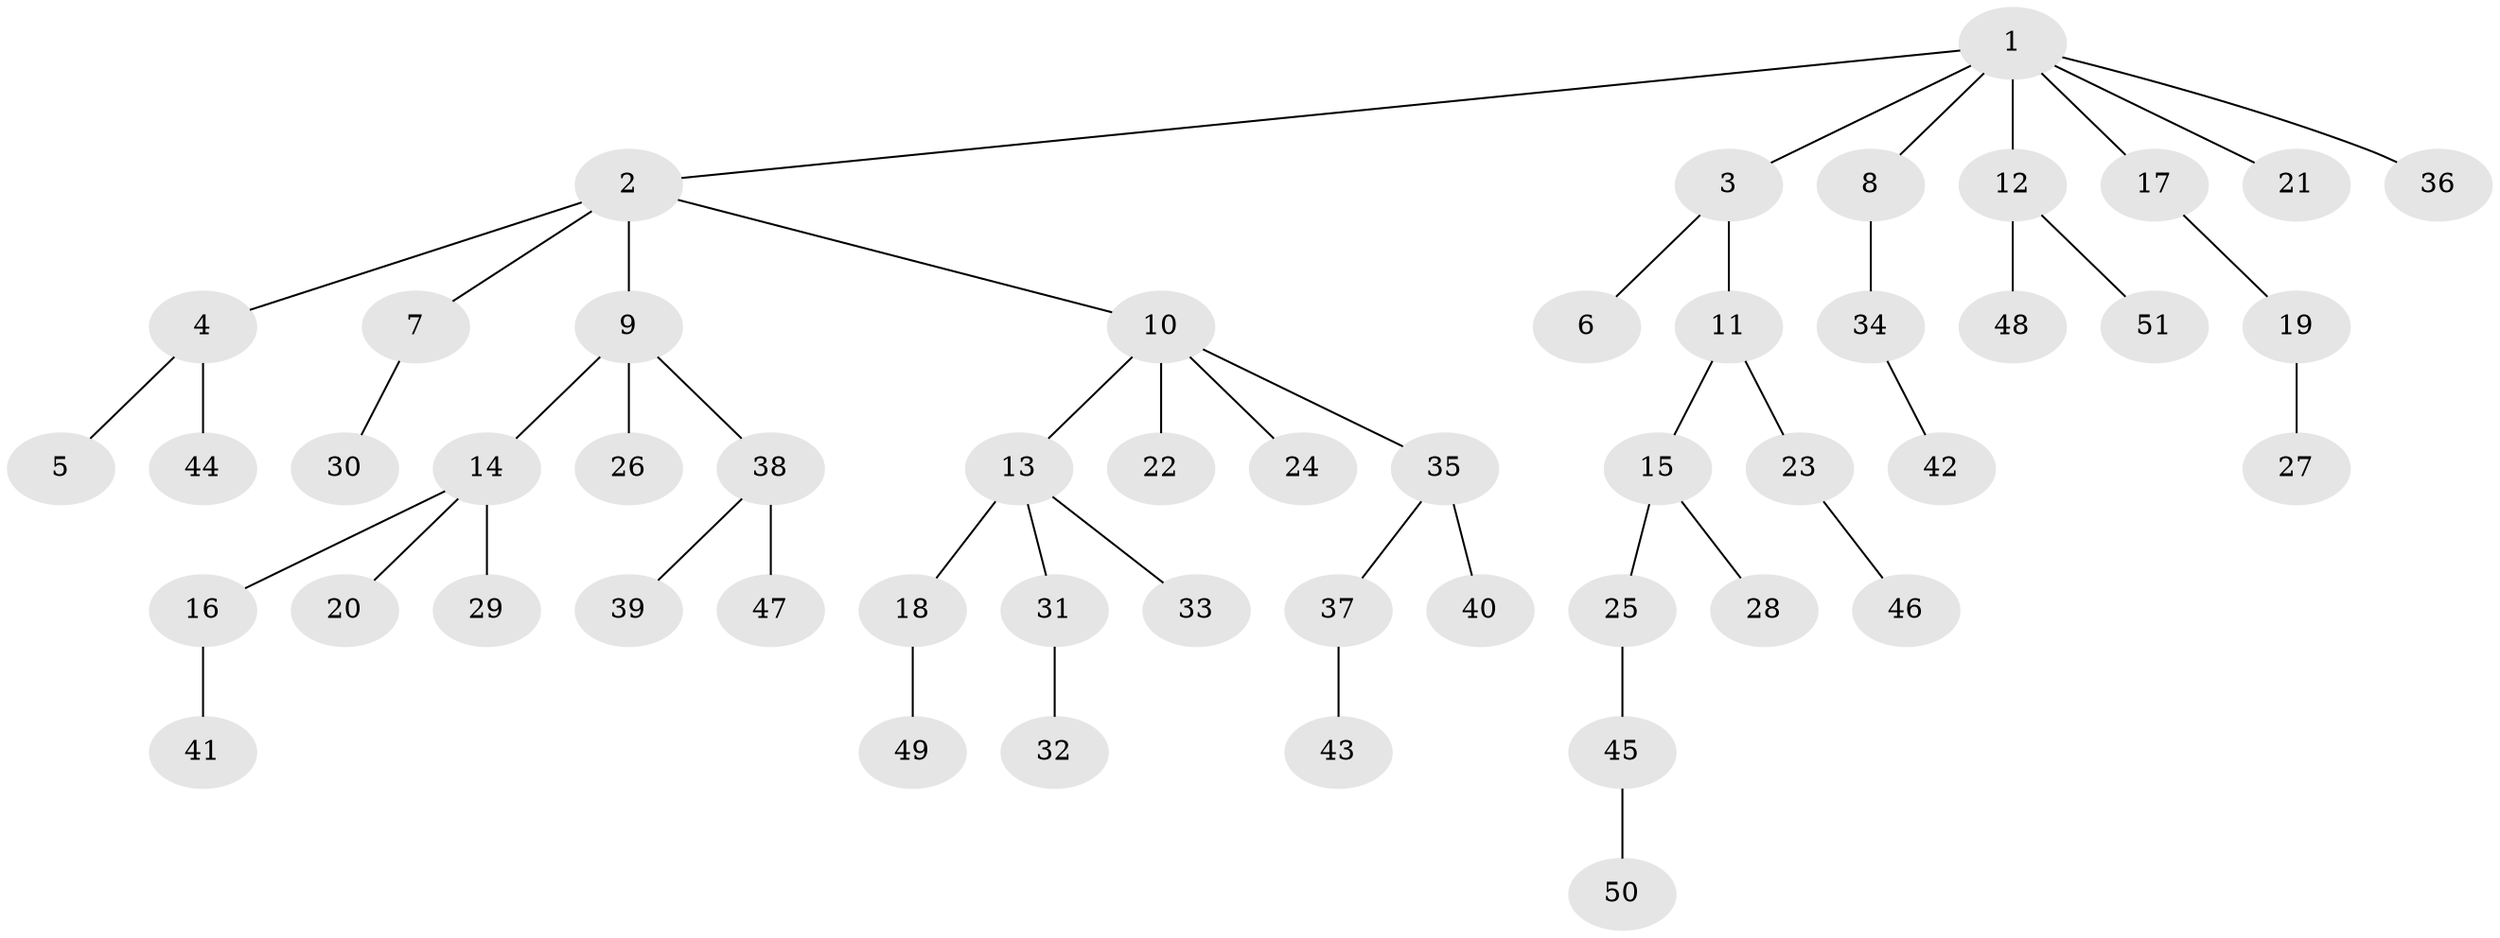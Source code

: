 // coarse degree distribution, {8: 0.030303030303030304, 5: 0.030303030303030304, 2: 0.21212121212121213, 1: 0.5454545454545454, 3: 0.15151515151515152, 4: 0.030303030303030304}
// Generated by graph-tools (version 1.1) at 2025/24/03/03/25 07:24:08]
// undirected, 51 vertices, 50 edges
graph export_dot {
graph [start="1"]
  node [color=gray90,style=filled];
  1;
  2;
  3;
  4;
  5;
  6;
  7;
  8;
  9;
  10;
  11;
  12;
  13;
  14;
  15;
  16;
  17;
  18;
  19;
  20;
  21;
  22;
  23;
  24;
  25;
  26;
  27;
  28;
  29;
  30;
  31;
  32;
  33;
  34;
  35;
  36;
  37;
  38;
  39;
  40;
  41;
  42;
  43;
  44;
  45;
  46;
  47;
  48;
  49;
  50;
  51;
  1 -- 2;
  1 -- 3;
  1 -- 8;
  1 -- 12;
  1 -- 17;
  1 -- 21;
  1 -- 36;
  2 -- 4;
  2 -- 7;
  2 -- 9;
  2 -- 10;
  3 -- 6;
  3 -- 11;
  4 -- 5;
  4 -- 44;
  7 -- 30;
  8 -- 34;
  9 -- 14;
  9 -- 26;
  9 -- 38;
  10 -- 13;
  10 -- 22;
  10 -- 24;
  10 -- 35;
  11 -- 15;
  11 -- 23;
  12 -- 48;
  12 -- 51;
  13 -- 18;
  13 -- 31;
  13 -- 33;
  14 -- 16;
  14 -- 20;
  14 -- 29;
  15 -- 25;
  15 -- 28;
  16 -- 41;
  17 -- 19;
  18 -- 49;
  19 -- 27;
  23 -- 46;
  25 -- 45;
  31 -- 32;
  34 -- 42;
  35 -- 37;
  35 -- 40;
  37 -- 43;
  38 -- 39;
  38 -- 47;
  45 -- 50;
}
